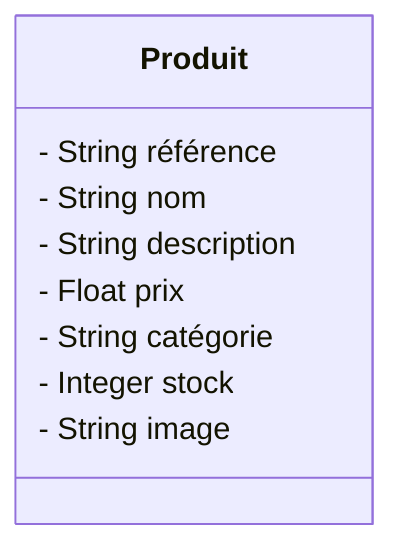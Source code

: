 classDiagram
    class Produit {
        - String référence
        - String nom
        - String description
        - Float prix
        - String catégorie
        - Integer stock
        - String image
    }